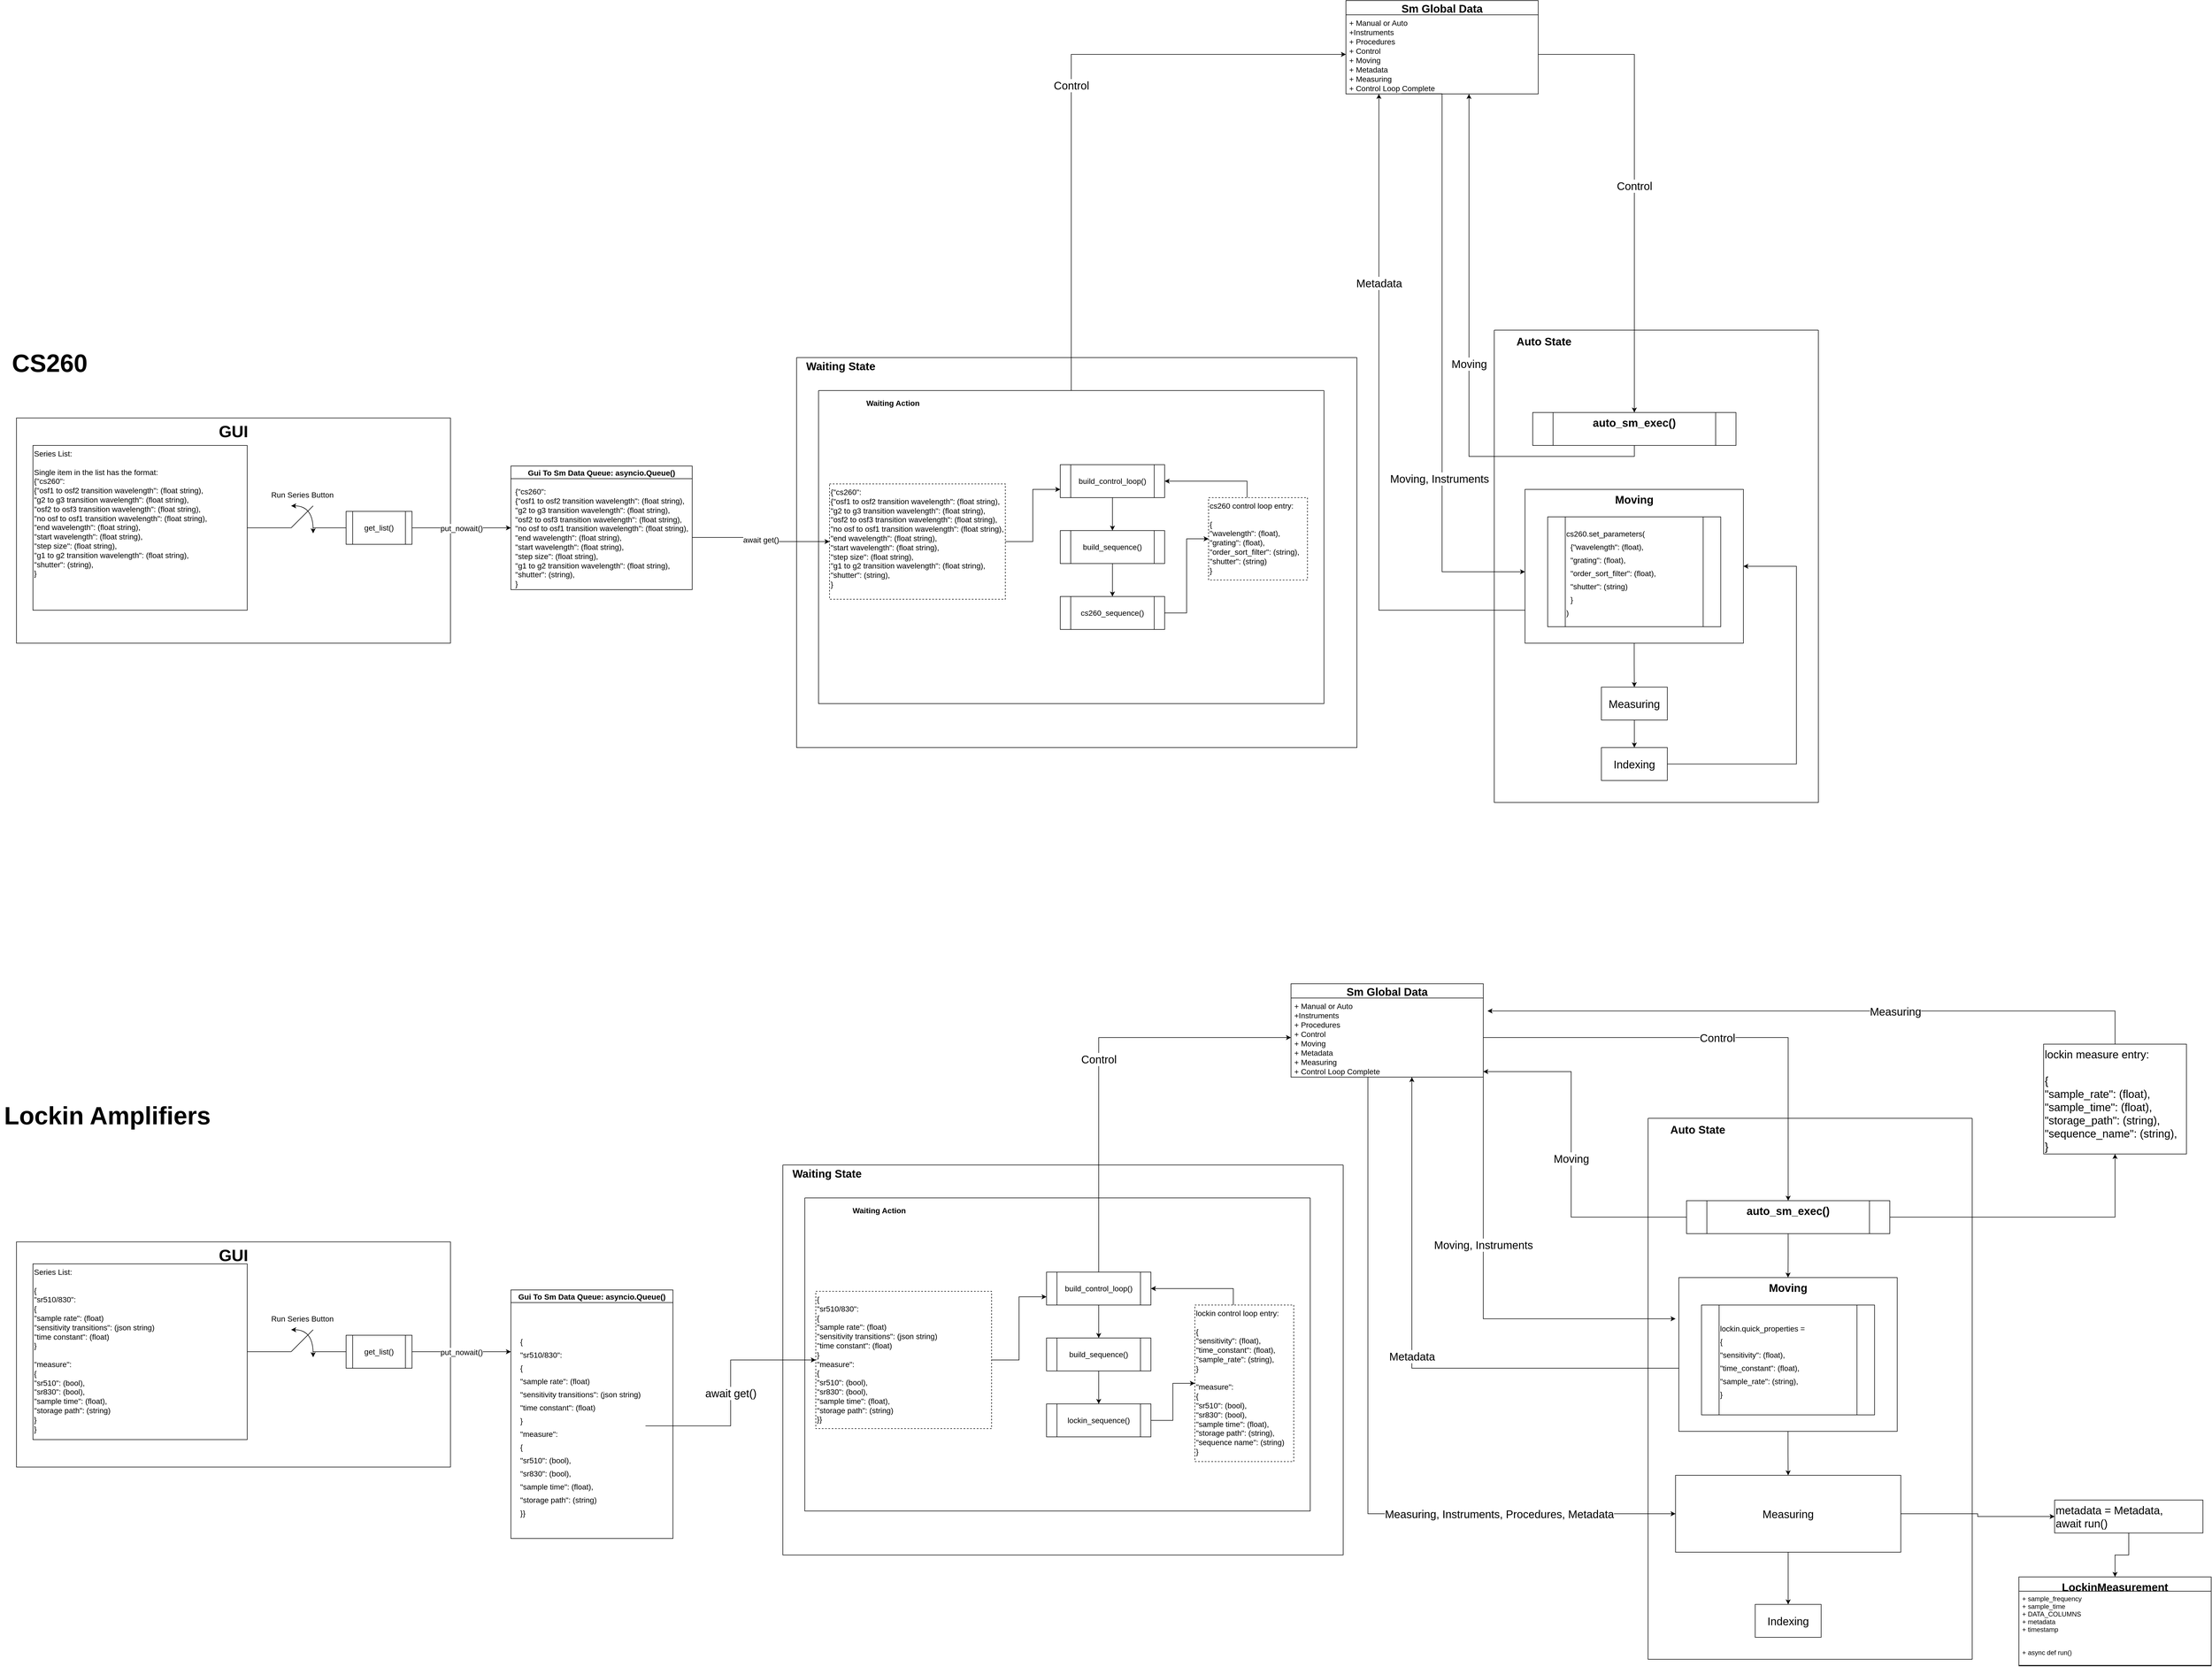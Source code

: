 <mxfile version="14.6.13" type="device"><diagram id="KrCbNFZJTdwjWCy6HlQT" name="Page-1"><mxGraphModel dx="2015" dy="998" grid="1" gridSize="10" guides="1" tooltips="1" connect="1" arrows="1" fold="1" page="1" pageScale="1" pageWidth="850" pageHeight="1100" math="0" shadow="0"><root><mxCell id="0"/><mxCell id="1" parent="0"/><mxCell id="FUARtaxpDGWRijggMJoe-14" value="GUI" style="rounded=0;whiteSpace=wrap;html=1;fontSize=30;align=center;fillColor=none;fontStyle=1;verticalAlign=top;" parent="1" vertex="1"><mxGeometry x="-820" y="1240" width="790" height="410" as="geometry"/></mxCell><mxCell id="FUARtaxpDGWRijggMJoe-2" value="CS260" style="text;html=1;align=center;verticalAlign=middle;resizable=0;points=[];autosize=1;strokeColor=none;fontStyle=1;fontSize=45;" parent="1" vertex="1"><mxGeometry x="-835" y="1110" width="150" height="60" as="geometry"/></mxCell><mxCell id="FUARtaxpDGWRijggMJoe-8" style="edgeStyle=orthogonalEdgeStyle;rounded=0;orthogonalLoop=1;jettySize=auto;html=1;fontSize=14;endArrow=none;endFill=0;" parent="1" source="FUARtaxpDGWRijggMJoe-3" edge="1"><mxGeometry relative="1" as="geometry"><mxPoint x="-320" y="1440" as="targetPoint"/></mxGeometry></mxCell><mxCell id="FUARtaxpDGWRijggMJoe-3" value="Series List:&lt;br&gt;&lt;br&gt;Single item in the list has the format:&lt;br&gt;&lt;div&gt;{&quot;cs260&quot;:&amp;nbsp;&lt;/div&gt;&lt;div&gt;{&quot;osf1 to osf2 transition wavelength&quot;: (float string),&lt;/div&gt;&lt;div&gt;&quot;g2 to g3 transition wavelength&quot;: (float string),&lt;/div&gt;&lt;div&gt;&quot;osf2 to osf3 transition wavelength&quot;: (float string),&lt;/div&gt;&lt;div&gt;&quot;no osf to osf1 transition wavelength&quot;: (float string),&lt;/div&gt;&lt;div&gt;&quot;end wavelength&quot;: (float string),&lt;/div&gt;&lt;div&gt;&quot;start wavelength&quot;: (float string),&lt;/div&gt;&lt;div&gt;&quot;step size&quot;: (float string),&lt;/div&gt;&lt;div&gt;&quot;g1 to g2 transition wavelength&quot;: (float string),&lt;/div&gt;&lt;div&gt;&lt;span&gt;&quot;shutter&quot;: (string),&lt;/span&gt;&lt;br&gt;&lt;/div&gt;&lt;div&gt;}&lt;/div&gt;" style="rounded=0;whiteSpace=wrap;html=1;fontSize=14;align=left;verticalAlign=top;" parent="1" vertex="1"><mxGeometry x="-790" y="1290" width="390" height="300" as="geometry"/></mxCell><mxCell id="FUARtaxpDGWRijggMJoe-9" value="" style="endArrow=none;html=1;fontSize=14;" parent="1" edge="1"><mxGeometry width="50" height="50" relative="1" as="geometry"><mxPoint x="-320" y="1440" as="sourcePoint"/><mxPoint x="-280" y="1400" as="targetPoint"/></mxGeometry></mxCell><mxCell id="FUARtaxpDGWRijggMJoe-10" value="" style="endArrow=none;html=1;fontSize=14;" parent="1" edge="1"><mxGeometry width="50" height="50" relative="1" as="geometry"><mxPoint x="-280" y="1440" as="sourcePoint"/><mxPoint x="-220" y="1440" as="targetPoint"/></mxGeometry></mxCell><mxCell id="FUARtaxpDGWRijggMJoe-11" value="" style="endArrow=classic;startArrow=classic;html=1;fontSize=14;curved=1;" parent="1" edge="1"><mxGeometry width="50" height="50" relative="1" as="geometry"><mxPoint x="-320" y="1400" as="sourcePoint"/><mxPoint x="-280" y="1450" as="targetPoint"/><Array as="points"><mxPoint x="-280" y="1400"/></Array></mxGeometry></mxCell><mxCell id="FUARtaxpDGWRijggMJoe-12" value="Run Series Button" style="text;html=1;align=center;verticalAlign=middle;resizable=0;points=[];autosize=1;strokeColor=none;fontSize=14;" parent="1" vertex="1"><mxGeometry x="-365" y="1370" width="130" height="20" as="geometry"/></mxCell><mxCell id="FUARtaxpDGWRijggMJoe-29" value="put_nowait()" style="edgeStyle=orthogonalEdgeStyle;rounded=0;orthogonalLoop=1;jettySize=auto;html=1;entryX=0;entryY=0.5;entryDx=0;entryDy=0;fontSize=14;endArrow=classic;endFill=1;" parent="1" source="FUARtaxpDGWRijggMJoe-13" edge="1"><mxGeometry relative="1" as="geometry"><mxPoint x="80" y="1440" as="targetPoint"/></mxGeometry></mxCell><mxCell id="FUARtaxpDGWRijggMJoe-13" value="get_list()" style="shape=process;whiteSpace=wrap;html=1;backgroundOutline=1;fontSize=14;align=center;" parent="1" vertex="1"><mxGeometry x="-220" y="1410" width="120" height="60" as="geometry"/></mxCell><mxCell id="FUARtaxpDGWRijggMJoe-35" value="Gui To Sm Data Queue: asyncio.Queue()" style="swimlane;fontSize=14;fillColor=none;align=center;" parent="1" vertex="1"><mxGeometry x="80" y="1327.5" width="330" height="225" as="geometry"/></mxCell><mxCell id="FUARtaxpDGWRijggMJoe-36" value="&lt;div style=&quot;text-align: left&quot;&gt;{&quot;cs260&quot;:&amp;nbsp;&lt;/div&gt;&lt;div style=&quot;text-align: left&quot;&gt;{&quot;osf1 to osf2 transition wavelength&quot;: (float string),&lt;/div&gt;&lt;div style=&quot;text-align: left&quot;&gt;&quot;g2 to g3 transition wavelength&quot;: (float string),&lt;/div&gt;&lt;div style=&quot;text-align: left&quot;&gt;&quot;osf2 to osf3 transition wavelength&quot;: (float string),&lt;/div&gt;&lt;div style=&quot;text-align: left&quot;&gt;&quot;no osf to osf1 transition wavelength&quot;: (float string),&lt;/div&gt;&lt;div style=&quot;text-align: left&quot;&gt;&quot;end wavelength&quot;: (float string),&lt;/div&gt;&lt;div style=&quot;text-align: left&quot;&gt;&quot;start wavelength&quot;: (float string),&lt;/div&gt;&lt;div style=&quot;text-align: left&quot;&gt;&quot;step size&quot;: (float string),&lt;/div&gt;&lt;div style=&quot;text-align: left&quot;&gt;&quot;g1 to g2 transition wavelength&quot;: (float string),&lt;/div&gt;&lt;div style=&quot;text-align: left&quot;&gt;&quot;shutter&quot;: (string),&lt;br&gt;&lt;/div&gt;&lt;div style=&quot;text-align: left&quot;&gt;}&lt;/div&gt;" style="text;html=1;align=center;verticalAlign=middle;resizable=0;points=[];autosize=1;strokeColor=none;fontSize=14;" parent="FUARtaxpDGWRijggMJoe-35" vertex="1"><mxGeometry y="35" width="330" height="190" as="geometry"/></mxCell><mxCell id="FUARtaxpDGWRijggMJoe-39" value="" style="swimlane;startSize=0;fontSize=14;fillColor=none;align=left;fontStyle=1" parent="1" vertex="1"><mxGeometry x="600" y="1130" width="1020" height="710" as="geometry"/></mxCell><mxCell id="FUARtaxpDGWRijggMJoe-49" value="" style="swimlane;startSize=0;fontSize=14;fillColor=none;align=center;" parent="FUARtaxpDGWRijggMJoe-39" vertex="1"><mxGeometry x="40" y="60" width="920" height="570" as="geometry"/></mxCell><mxCell id="FUARtaxpDGWRijggMJoe-50" value="Waiting Action" style="text;html=1;align=center;verticalAlign=middle;resizable=0;points=[];autosize=1;strokeColor=none;fontSize=14;fontStyle=1" parent="FUARtaxpDGWRijggMJoe-49" vertex="1"><mxGeometry x="80" y="12.5" width="110" height="20" as="geometry"/></mxCell><mxCell id="FUARtaxpDGWRijggMJoe-57" style="edgeStyle=orthogonalEdgeStyle;rounded=0;orthogonalLoop=1;jettySize=auto;html=1;fontSize=14;startArrow=none;startFill=0;endArrow=classic;endFill=1;" parent="FUARtaxpDGWRijggMJoe-49" source="FUARtaxpDGWRijggMJoe-51" target="FUARtaxpDGWRijggMJoe-56" edge="1"><mxGeometry relative="1" as="geometry"/></mxCell><mxCell id="FUARtaxpDGWRijggMJoe-51" value="build_control_loop()" style="shape=process;whiteSpace=wrap;html=1;backgroundOutline=1;fontSize=14;fillColor=none;align=center;" parent="FUARtaxpDGWRijggMJoe-49" vertex="1"><mxGeometry x="440" y="135" width="190" height="60" as="geometry"/></mxCell><mxCell id="FUARtaxpDGWRijggMJoe-61" style="edgeStyle=orthogonalEdgeStyle;rounded=0;orthogonalLoop=1;jettySize=auto;html=1;entryX=0;entryY=0.5;entryDx=0;entryDy=0;fontSize=14;startArrow=none;startFill=0;endArrow=classic;endFill=1;" parent="FUARtaxpDGWRijggMJoe-49" source="FUARtaxpDGWRijggMJoe-54" target="FUARtaxpDGWRijggMJoe-60" edge="1"><mxGeometry relative="1" as="geometry"/></mxCell><mxCell id="FUARtaxpDGWRijggMJoe-54" value="cs260_sequence()" style="shape=process;whiteSpace=wrap;html=1;backgroundOutline=1;fontSize=14;fillColor=none;align=center;" parent="FUARtaxpDGWRijggMJoe-49" vertex="1"><mxGeometry x="440" y="375" width="190" height="60" as="geometry"/></mxCell><mxCell id="FUARtaxpDGWRijggMJoe-58" style="edgeStyle=orthogonalEdgeStyle;rounded=0;orthogonalLoop=1;jettySize=auto;html=1;entryX=0.5;entryY=0;entryDx=0;entryDy=0;fontSize=14;startArrow=none;startFill=0;endArrow=classic;endFill=1;" parent="FUARtaxpDGWRijggMJoe-49" source="FUARtaxpDGWRijggMJoe-56" target="FUARtaxpDGWRijggMJoe-54" edge="1"><mxGeometry relative="1" as="geometry"/></mxCell><mxCell id="FUARtaxpDGWRijggMJoe-56" value="build_sequence()" style="shape=process;whiteSpace=wrap;html=1;backgroundOutline=1;fontSize=14;fillColor=none;align=center;" parent="FUARtaxpDGWRijggMJoe-49" vertex="1"><mxGeometry x="440" y="255" width="190" height="60" as="geometry"/></mxCell><mxCell id="FUARtaxpDGWRijggMJoe-59" style="edgeStyle=orthogonalEdgeStyle;rounded=0;orthogonalLoop=1;jettySize=auto;html=1;entryX=0;entryY=0.75;entryDx=0;entryDy=0;fontSize=14;startArrow=none;startFill=0;endArrow=classic;endFill=1;" parent="FUARtaxpDGWRijggMJoe-49" source="FUARtaxpDGWRijggMJoe-45" target="FUARtaxpDGWRijggMJoe-51" edge="1"><mxGeometry relative="1" as="geometry"/></mxCell><mxCell id="FUARtaxpDGWRijggMJoe-45" value="&lt;span&gt;{&quot;cs260&quot;:&amp;nbsp;&lt;/span&gt;&lt;br&gt;&lt;div&gt;{&quot;osf1 to osf2 transition wavelength&quot;: (float string),&lt;/div&gt;&lt;div&gt;&quot;g2 to g3 transition wavelength&quot;: (float string),&lt;/div&gt;&lt;div&gt;&quot;osf2 to osf3 transition wavelength&quot;: (float string),&lt;/div&gt;&lt;div&gt;&quot;no osf to osf1 transition wavelength&quot;: (float string),&lt;/div&gt;&lt;div&gt;&quot;end wavelength&quot;: (float string),&lt;/div&gt;&lt;div&gt;&quot;start wavelength&quot;: (float string),&lt;/div&gt;&lt;div&gt;&quot;step size&quot;: (float string),&lt;/div&gt;&lt;div&gt;&quot;g1 to g2 transition wavelength&quot;: (float string),&lt;/div&gt;&lt;div&gt;&lt;span&gt;&quot;shutter&quot;: (string),&lt;/span&gt;&lt;br&gt;&lt;/div&gt;&lt;div&gt;}&lt;/div&gt;" style="rounded=0;whiteSpace=wrap;html=1;fontSize=14;align=left;verticalAlign=top;dashed=1;" parent="FUARtaxpDGWRijggMJoe-49" vertex="1"><mxGeometry x="20" y="170" width="320" height="210" as="geometry"/></mxCell><mxCell id="mYA0vQKyzDxZT63rGTCC-14" style="edgeStyle=orthogonalEdgeStyle;rounded=0;orthogonalLoop=1;jettySize=auto;html=1;entryX=1;entryY=0.5;entryDx=0;entryDy=0;fontSize=20;startArrow=none;startFill=0;endArrow=classic;endFill=1;" edge="1" parent="FUARtaxpDGWRijggMJoe-49" source="FUARtaxpDGWRijggMJoe-60" target="FUARtaxpDGWRijggMJoe-51"><mxGeometry relative="1" as="geometry"><Array as="points"><mxPoint x="780" y="165"/></Array></mxGeometry></mxCell><mxCell id="FUARtaxpDGWRijggMJoe-60" value="cs260 control loop entry:&lt;br&gt;&lt;br&gt;{&lt;br&gt;&quot;wavelength&quot;: (float),&lt;br&gt;&quot;grating&quot;: (float),&lt;br&gt;&quot;order_sort_filter&quot;: (string),&lt;br&gt;&quot;shutter&quot;: (string)&lt;br&gt;}" style="rounded=0;whiteSpace=wrap;html=1;fontSize=14;align=left;verticalAlign=top;dashed=1;" parent="FUARtaxpDGWRijggMJoe-49" vertex="1"><mxGeometry x="710" y="195" width="180" height="150" as="geometry"/></mxCell><mxCell id="FUARtaxpDGWRijggMJoe-40" value="&lt;b style=&quot;font-size: 20px;&quot;&gt;Waiting State&lt;br style=&quot;font-size: 20px;&quot;&gt;&lt;/b&gt;" style="text;html=1;align=center;verticalAlign=middle;resizable=0;points=[];autosize=1;strokeColor=none;fontSize=20;" parent="FUARtaxpDGWRijggMJoe-39" vertex="1"><mxGeometry x="10" width="140" height="30" as="geometry"/></mxCell><mxCell id="FUARtaxpDGWRijggMJoe-42" value="await get()" style="edgeStyle=orthogonalEdgeStyle;rounded=0;orthogonalLoop=1;jettySize=auto;html=1;entryX=0;entryY=0.5;entryDx=0;entryDy=0;fontSize=14;endArrow=classic;endFill=1;" parent="1" source="FUARtaxpDGWRijggMJoe-36" target="FUARtaxpDGWRijggMJoe-45" edge="1"><mxGeometry relative="1" as="geometry"><mxPoint x="590" y="1457.5" as="targetPoint"/></mxGeometry></mxCell><mxCell id="FUARtaxpDGWRijggMJoe-71" value="" style="swimlane;startSize=0;fontSize=20;fillColor=none;align=left;" parent="1" vertex="1"><mxGeometry x="1870" y="1080" width="590" height="860" as="geometry"/></mxCell><mxCell id="FUARtaxpDGWRijggMJoe-72" value="Auto State" style="text;html=1;align=center;verticalAlign=middle;resizable=0;points=[];autosize=1;strokeColor=none;fontSize=20;fontStyle=1" parent="FUARtaxpDGWRijggMJoe-71" vertex="1"><mxGeometry x="30" y="5" width="120" height="30" as="geometry"/></mxCell><mxCell id="FUARtaxpDGWRijggMJoe-75" value="auto_sm_exec()" style="shape=process;whiteSpace=wrap;html=1;backgroundOutline=1;fontSize=20;fillColor=none;align=center;verticalAlign=top;fontStyle=1" parent="FUARtaxpDGWRijggMJoe-71" vertex="1"><mxGeometry x="70" y="150" width="370" height="60" as="geometry"/></mxCell><mxCell id="mYA0vQKyzDxZT63rGTCC-9" style="edgeStyle=orthogonalEdgeStyle;rounded=0;orthogonalLoop=1;jettySize=auto;html=1;entryX=0.5;entryY=0;entryDx=0;entryDy=0;fontSize=20;startArrow=none;startFill=0;endArrow=classic;endFill=1;" edge="1" parent="FUARtaxpDGWRijggMJoe-71" source="FUARtaxpDGWRijggMJoe-91" target="FUARtaxpDGWRijggMJoe-92"><mxGeometry relative="1" as="geometry"/></mxCell><mxCell id="FUARtaxpDGWRijggMJoe-91" value="Moving" style="rounded=0;whiteSpace=wrap;html=1;fontSize=20;fillColor=none;align=center;verticalAlign=top;fontStyle=1" parent="FUARtaxpDGWRijggMJoe-71" vertex="1"><mxGeometry x="56" y="290" width="397.5" height="280" as="geometry"/></mxCell><mxCell id="mYA0vQKyzDxZT63rGTCC-8" value="&lt;span style=&quot;font-size: 14px&quot;&gt;cs260.set_parameters(&lt;/span&gt;&lt;br style=&quot;font-size: 14px&quot;&gt;&lt;span style=&quot;font-size: 14px&quot;&gt;&amp;nbsp; {&quot;wavelength&quot;: (float),&lt;/span&gt;&lt;br style=&quot;font-size: 14px&quot;&gt;&lt;span style=&quot;font-size: 14px&quot;&gt;&amp;nbsp; &quot;grating&quot;: (float),&lt;/span&gt;&lt;br style=&quot;font-size: 14px&quot;&gt;&lt;span style=&quot;font-size: 14px&quot;&gt;&amp;nbsp; &quot;order_sort_filter&quot;: (float),&lt;/span&gt;&lt;br style=&quot;font-size: 14px&quot;&gt;&lt;span style=&quot;font-size: 14px&quot;&gt;&amp;nbsp; &quot;shutter&quot;: (string)&lt;/span&gt;&lt;br style=&quot;font-size: 14px&quot;&gt;&lt;span style=&quot;font-size: 14px&quot;&gt;&amp;nbsp; }&lt;/span&gt;&lt;br style=&quot;font-size: 14px&quot;&gt;&lt;span style=&quot;font-size: 14px&quot;&gt;)&lt;/span&gt;" style="shape=process;whiteSpace=wrap;html=1;backgroundOutline=1;fontSize=20;align=left;" vertex="1" parent="FUARtaxpDGWRijggMJoe-71"><mxGeometry x="97.25" y="340" width="315" height="200" as="geometry"/></mxCell><mxCell id="mYA0vQKyzDxZT63rGTCC-12" style="edgeStyle=orthogonalEdgeStyle;rounded=0;orthogonalLoop=1;jettySize=auto;html=1;entryX=1;entryY=0.5;entryDx=0;entryDy=0;fontSize=20;startArrow=none;startFill=0;endArrow=classic;endFill=1;" edge="1" parent="FUARtaxpDGWRijggMJoe-71" source="FUARtaxpDGWRijggMJoe-93" target="FUARtaxpDGWRijggMJoe-91"><mxGeometry relative="1" as="geometry"><Array as="points"><mxPoint x="550" y="790"/><mxPoint x="550" y="430"/></Array></mxGeometry></mxCell><mxCell id="FUARtaxpDGWRijggMJoe-93" value="Indexing" style="rounded=0;whiteSpace=wrap;html=1;fontSize=20;fillColor=none;align=center;" parent="FUARtaxpDGWRijggMJoe-71" vertex="1"><mxGeometry x="195" y="760" width="120" height="60" as="geometry"/></mxCell><mxCell id="mYA0vQKyzDxZT63rGTCC-11" style="edgeStyle=orthogonalEdgeStyle;rounded=0;orthogonalLoop=1;jettySize=auto;html=1;entryX=0.5;entryY=0;entryDx=0;entryDy=0;fontSize=20;startArrow=none;startFill=0;endArrow=classic;endFill=1;" edge="1" parent="FUARtaxpDGWRijggMJoe-71" source="FUARtaxpDGWRijggMJoe-92" target="FUARtaxpDGWRijggMJoe-93"><mxGeometry relative="1" as="geometry"/></mxCell><mxCell id="FUARtaxpDGWRijggMJoe-92" value="Measuring" style="rounded=0;whiteSpace=wrap;html=1;fontSize=20;fillColor=none;align=center;" parent="FUARtaxpDGWRijggMJoe-71" vertex="1"><mxGeometry x="195" y="650" width="120" height="60" as="geometry"/></mxCell><mxCell id="FUARtaxpDGWRijggMJoe-85" value="Control" style="edgeStyle=orthogonalEdgeStyle;rounded=0;orthogonalLoop=1;jettySize=auto;html=1;entryX=0;entryY=0.5;entryDx=0;entryDy=0;fontSize=20;startArrow=none;startFill=0;endArrow=classic;endFill=1;" parent="1" source="FUARtaxpDGWRijggMJoe-49" target="FUARtaxpDGWRijggMJoe-87" edge="1"><mxGeometry relative="1" as="geometry"><mxPoint x="1480" y="926" as="targetPoint"/></mxGeometry></mxCell><mxCell id="FUARtaxpDGWRijggMJoe-86" value="Sm Global Data" style="swimlane;fontStyle=1;childLayout=stackLayout;horizontal=1;startSize=26;fillColor=none;horizontalStack=0;resizeParent=1;resizeParentMax=0;resizeLast=0;collapsible=1;marginBottom=0;fontSize=20;align=center;" parent="1" vertex="1"><mxGeometry x="1600" y="480" width="350" height="170" as="geometry"/></mxCell><mxCell id="FUARtaxpDGWRijggMJoe-87" value="+ Manual or Auto&#10;+Instruments&#10;+ Procedures&#10;+ Control&#10;+ Moving&#10;+ Metadata&#10;+ Measuring&#10;+ Control Loop Complete&#10;" style="text;strokeColor=none;fillColor=none;align=left;verticalAlign=top;spacingLeft=4;spacingRight=4;overflow=hidden;rotatable=0;points=[[0,0.5],[1,0.5]];portConstraint=eastwest;fontSize=14;" parent="FUARtaxpDGWRijggMJoe-86" vertex="1"><mxGeometry y="26" width="350" height="144" as="geometry"/></mxCell><mxCell id="mYA0vQKyzDxZT63rGTCC-1" value="Control" style="edgeStyle=orthogonalEdgeStyle;rounded=0;orthogonalLoop=1;jettySize=auto;html=1;entryX=0.5;entryY=0;entryDx=0;entryDy=0;fontSize=20;" edge="1" parent="1" source="FUARtaxpDGWRijggMJoe-87" target="FUARtaxpDGWRijggMJoe-75"><mxGeometry relative="1" as="geometry"/></mxCell><mxCell id="mYA0vQKyzDxZT63rGTCC-2" value="Moving" style="edgeStyle=orthogonalEdgeStyle;rounded=0;orthogonalLoop=1;jettySize=auto;html=1;entryX=0.64;entryY=1.001;entryDx=0;entryDy=0;entryPerimeter=0;fontSize=20;" edge="1" parent="1" source="FUARtaxpDGWRijggMJoe-75" target="FUARtaxpDGWRijggMJoe-87"><mxGeometry relative="1" as="geometry"><Array as="points"><mxPoint x="1824" y="1310"/></Array></mxGeometry></mxCell><mxCell id="mYA0vQKyzDxZT63rGTCC-4" value="Moving, Instruments" style="edgeStyle=orthogonalEdgeStyle;rounded=0;orthogonalLoop=1;jettySize=auto;html=1;entryX=0.288;entryY=0.998;entryDx=0;entryDy=0;entryPerimeter=0;fontSize=20;endArrow=none;endFill=0;startArrow=classic;startFill=1;" edge="1" parent="1" source="FUARtaxpDGWRijggMJoe-91" target="FUARtaxpDGWRijggMJoe-87"><mxGeometry x="-0.414" y="5" relative="1" as="geometry"><Array as="points"><mxPoint x="1775" y="1520"/><mxPoint x="1775" y="650"/></Array><mxPoint as="offset"/></mxGeometry></mxCell><mxCell id="mYA0vQKyzDxZT63rGTCC-6" value="Lockin Amplifiers" style="text;html=1;align=center;verticalAlign=middle;resizable=0;points=[];autosize=1;strokeColor=none;fontStyle=1;fontSize=45;" vertex="1" parent="1"><mxGeometry x="-850" y="2480" width="390" height="60" as="geometry"/></mxCell><mxCell id="mYA0vQKyzDxZT63rGTCC-15" value="GUI" style="rounded=0;whiteSpace=wrap;html=1;fontSize=30;align=center;fillColor=none;fontStyle=1;verticalAlign=top;" vertex="1" parent="1"><mxGeometry x="-820" y="2740" width="790" height="410" as="geometry"/></mxCell><mxCell id="mYA0vQKyzDxZT63rGTCC-16" style="edgeStyle=orthogonalEdgeStyle;rounded=0;orthogonalLoop=1;jettySize=auto;html=1;fontSize=14;endArrow=none;endFill=0;" edge="1" parent="1" source="mYA0vQKyzDxZT63rGTCC-17"><mxGeometry relative="1" as="geometry"><mxPoint x="-320.0" y="2940" as="targetPoint"/></mxGeometry></mxCell><mxCell id="mYA0vQKyzDxZT63rGTCC-17" value="Series List:&lt;br&gt;&lt;br&gt;{&lt;br&gt;&quot;sr510/830&quot;:&lt;br&gt;{&lt;br&gt;&quot;sample rate&quot;: (float)&lt;br&gt;&quot;sensitivity transitions&quot;: (json string)&lt;br&gt;&quot;time constant&quot;: (float)&lt;br&gt;}&lt;br&gt;&lt;br&gt;&quot;measure&quot;:&lt;br&gt;{&lt;br&gt;&quot;sr510&quot;: (bool),&lt;br&gt;&quot;sr830&quot;: (bool),&lt;br&gt;&quot;sample time&quot;: (float),&lt;br&gt;&quot;storage path&quot;: (string)&lt;br&gt;}&lt;br&gt;}" style="rounded=0;whiteSpace=wrap;html=1;fontSize=14;align=left;verticalAlign=top;" vertex="1" parent="1"><mxGeometry x="-790" y="2780" width="390" height="320" as="geometry"/></mxCell><mxCell id="mYA0vQKyzDxZT63rGTCC-18" value="" style="endArrow=none;html=1;fontSize=14;" edge="1" parent="1"><mxGeometry width="50" height="50" relative="1" as="geometry"><mxPoint x="-320.0" y="2940" as="sourcePoint"/><mxPoint x="-280.0" y="2900" as="targetPoint"/></mxGeometry></mxCell><mxCell id="mYA0vQKyzDxZT63rGTCC-19" value="" style="endArrow=none;html=1;fontSize=14;" edge="1" parent="1"><mxGeometry width="50" height="50" relative="1" as="geometry"><mxPoint x="-280.0" y="2940" as="sourcePoint"/><mxPoint x="-220.0" y="2940" as="targetPoint"/></mxGeometry></mxCell><mxCell id="mYA0vQKyzDxZT63rGTCC-20" value="" style="endArrow=classic;startArrow=classic;html=1;fontSize=14;curved=1;" edge="1" parent="1"><mxGeometry width="50" height="50" relative="1" as="geometry"><mxPoint x="-320.0" y="2900" as="sourcePoint"/><mxPoint x="-280.0" y="2950.0" as="targetPoint"/><Array as="points"><mxPoint x="-280" y="2900"/></Array></mxGeometry></mxCell><mxCell id="mYA0vQKyzDxZT63rGTCC-21" value="Run Series Button" style="text;html=1;align=center;verticalAlign=middle;resizable=0;points=[];autosize=1;strokeColor=none;fontSize=14;" vertex="1" parent="1"><mxGeometry x="-365" y="2870" width="130" height="20" as="geometry"/></mxCell><mxCell id="mYA0vQKyzDxZT63rGTCC-22" value="put_nowait()" style="edgeStyle=orthogonalEdgeStyle;rounded=0;orthogonalLoop=1;jettySize=auto;html=1;entryX=0;entryY=0.5;entryDx=0;entryDy=0;fontSize=14;endArrow=classic;endFill=1;" edge="1" parent="1" source="mYA0vQKyzDxZT63rGTCC-23"><mxGeometry relative="1" as="geometry"><mxPoint x="80" y="2940" as="targetPoint"/></mxGeometry></mxCell><mxCell id="mYA0vQKyzDxZT63rGTCC-23" value="get_list()" style="shape=process;whiteSpace=wrap;html=1;backgroundOutline=1;fontSize=14;align=center;" vertex="1" parent="1"><mxGeometry x="-220" y="2910" width="120" height="60" as="geometry"/></mxCell><mxCell id="mYA0vQKyzDxZT63rGTCC-24" value="Gui To Sm Data Queue: asyncio.Queue()" style="swimlane;fontSize=14;fillColor=none;align=center;" vertex="1" parent="1"><mxGeometry x="80" y="2827.5" width="295" height="452.5" as="geometry"/></mxCell><mxCell id="mYA0vQKyzDxZT63rGTCC-25" value="&lt;div style=&quot;text-align: left&quot;&gt;&lt;br&gt;&lt;/div&gt;" style="text;html=1;align=center;verticalAlign=middle;resizable=0;points=[];autosize=1;strokeColor=none;fontSize=14;" vertex="1" parent="mYA0vQKyzDxZT63rGTCC-24"><mxGeometry x="155" y="120" width="20" height="20" as="geometry"/></mxCell><mxCell id="mYA0vQKyzDxZT63rGTCC-26" value="&lt;span style=&quot;font-size: 14px&quot;&gt;{&lt;/span&gt;&lt;br style=&quot;font-size: 14px&quot;&gt;&lt;span style=&quot;font-size: 14px&quot;&gt;&quot;sr510/830&quot;:&lt;/span&gt;&lt;br style=&quot;font-size: 14px&quot;&gt;&lt;span style=&quot;font-size: 14px&quot;&gt;{&lt;/span&gt;&lt;br style=&quot;font-size: 14px&quot;&gt;&lt;span style=&quot;font-size: 14px&quot;&gt;&quot;sample rate&quot;: (float)&lt;/span&gt;&lt;br style=&quot;font-size: 14px&quot;&gt;&lt;span style=&quot;font-size: 14px&quot;&gt;&quot;sensitivity transitions&quot;: (json string)&lt;/span&gt;&lt;br style=&quot;font-size: 14px&quot;&gt;&lt;span style=&quot;font-size: 14px&quot;&gt;&quot;time constant&quot;: (float)&lt;/span&gt;&lt;br style=&quot;font-size: 14px&quot;&gt;&lt;span style=&quot;font-size: 14px&quot;&gt;}&lt;/span&gt;&lt;br style=&quot;font-size: 14px&quot;&gt;&lt;span style=&quot;font-size: 14px&quot;&gt;&quot;measure&quot;:&lt;/span&gt;&lt;br style=&quot;font-size: 14px&quot;&gt;&lt;span style=&quot;font-size: 14px&quot;&gt;{&lt;/span&gt;&lt;br style=&quot;font-size: 14px&quot;&gt;&lt;span style=&quot;font-size: 14px&quot;&gt;&quot;sr510&quot;: (bool),&lt;/span&gt;&lt;br style=&quot;font-size: 14px&quot;&gt;&lt;span style=&quot;font-size: 14px&quot;&gt;&quot;sr830&quot;: (bool),&lt;/span&gt;&lt;br style=&quot;font-size: 14px&quot;&gt;&lt;span style=&quot;font-size: 14px&quot;&gt;&quot;sample time&quot;: (float),&lt;/span&gt;&lt;br style=&quot;font-size: 14px&quot;&gt;&lt;span style=&quot;font-size: 14px&quot;&gt;&quot;storage path&quot;: (string)&lt;/span&gt;&lt;br style=&quot;font-size: 14px&quot;&gt;&lt;span style=&quot;font-size: 14px&quot;&gt;}&lt;/span&gt;&lt;span style=&quot;font-size: 14px&quot;&gt;}&lt;/span&gt;" style="text;html=1;align=left;verticalAlign=middle;resizable=0;points=[];autosize=1;strokeColor=none;fontSize=20;" vertex="1" parent="mYA0vQKyzDxZT63rGTCC-24"><mxGeometry x="15" y="57.5" width="230" height="380" as="geometry"/></mxCell><mxCell id="mYA0vQKyzDxZT63rGTCC-27" value="" style="swimlane;startSize=0;fontSize=14;fillColor=none;align=left;fontStyle=1" vertex="1" parent="1"><mxGeometry x="575" y="2600" width="1020" height="710" as="geometry"/></mxCell><mxCell id="mYA0vQKyzDxZT63rGTCC-28" value="" style="swimlane;startSize=0;fontSize=14;fillColor=none;align=center;" vertex="1" parent="mYA0vQKyzDxZT63rGTCC-27"><mxGeometry x="40" y="60" width="920" height="570" as="geometry"/></mxCell><mxCell id="mYA0vQKyzDxZT63rGTCC-29" value="Waiting Action" style="text;html=1;align=center;verticalAlign=middle;resizable=0;points=[];autosize=1;strokeColor=none;fontSize=14;fontStyle=1" vertex="1" parent="mYA0vQKyzDxZT63rGTCC-28"><mxGeometry x="80" y="12.5" width="110" height="20" as="geometry"/></mxCell><mxCell id="mYA0vQKyzDxZT63rGTCC-30" style="edgeStyle=orthogonalEdgeStyle;rounded=0;orthogonalLoop=1;jettySize=auto;html=1;fontSize=14;startArrow=none;startFill=0;endArrow=classic;endFill=1;" edge="1" parent="mYA0vQKyzDxZT63rGTCC-28" source="mYA0vQKyzDxZT63rGTCC-31" target="mYA0vQKyzDxZT63rGTCC-35"><mxGeometry relative="1" as="geometry"/></mxCell><mxCell id="mYA0vQKyzDxZT63rGTCC-31" value="build_control_loop()" style="shape=process;whiteSpace=wrap;html=1;backgroundOutline=1;fontSize=14;fillColor=none;align=center;" vertex="1" parent="mYA0vQKyzDxZT63rGTCC-28"><mxGeometry x="440" y="135" width="190" height="60" as="geometry"/></mxCell><mxCell id="mYA0vQKyzDxZT63rGTCC-32" style="edgeStyle=orthogonalEdgeStyle;rounded=0;orthogonalLoop=1;jettySize=auto;html=1;entryX=0;entryY=0.5;entryDx=0;entryDy=0;fontSize=14;startArrow=none;startFill=0;endArrow=classic;endFill=1;" edge="1" parent="mYA0vQKyzDxZT63rGTCC-28" source="mYA0vQKyzDxZT63rGTCC-33" target="mYA0vQKyzDxZT63rGTCC-39"><mxGeometry relative="1" as="geometry"/></mxCell><mxCell id="mYA0vQKyzDxZT63rGTCC-33" value="lockin_sequence()" style="shape=process;whiteSpace=wrap;html=1;backgroundOutline=1;fontSize=14;fillColor=none;align=center;" vertex="1" parent="mYA0vQKyzDxZT63rGTCC-28"><mxGeometry x="440" y="375" width="190" height="60" as="geometry"/></mxCell><mxCell id="mYA0vQKyzDxZT63rGTCC-34" style="edgeStyle=orthogonalEdgeStyle;rounded=0;orthogonalLoop=1;jettySize=auto;html=1;entryX=0.5;entryY=0;entryDx=0;entryDy=0;fontSize=14;startArrow=none;startFill=0;endArrow=classic;endFill=1;" edge="1" parent="mYA0vQKyzDxZT63rGTCC-28" source="mYA0vQKyzDxZT63rGTCC-35" target="mYA0vQKyzDxZT63rGTCC-33"><mxGeometry relative="1" as="geometry"/></mxCell><mxCell id="mYA0vQKyzDxZT63rGTCC-35" value="build_sequence()" style="shape=process;whiteSpace=wrap;html=1;backgroundOutline=1;fontSize=14;fillColor=none;align=center;" vertex="1" parent="mYA0vQKyzDxZT63rGTCC-28"><mxGeometry x="440" y="255" width="190" height="60" as="geometry"/></mxCell><mxCell id="mYA0vQKyzDxZT63rGTCC-36" style="edgeStyle=orthogonalEdgeStyle;rounded=0;orthogonalLoop=1;jettySize=auto;html=1;entryX=0;entryY=0.75;entryDx=0;entryDy=0;fontSize=14;startArrow=none;startFill=0;endArrow=classic;endFill=1;" edge="1" parent="mYA0vQKyzDxZT63rGTCC-28" source="mYA0vQKyzDxZT63rGTCC-37" target="mYA0vQKyzDxZT63rGTCC-31"><mxGeometry relative="1" as="geometry"/></mxCell><mxCell id="mYA0vQKyzDxZT63rGTCC-37" value="&lt;span&gt;{&lt;/span&gt;&lt;br&gt;&lt;span&gt;&quot;sr510/830&quot;:&lt;/span&gt;&lt;br&gt;&lt;span&gt;{&lt;/span&gt;&lt;br&gt;&lt;span&gt;&quot;sample rate&quot;: (float)&lt;/span&gt;&lt;br&gt;&lt;span&gt;&quot;sensitivity transitions&quot;: (json string)&lt;/span&gt;&lt;br&gt;&lt;span&gt;&quot;time constant&quot;: (float)&lt;/span&gt;&lt;br&gt;&lt;span&gt;}&lt;/span&gt;&lt;br&gt;&lt;span&gt;&quot;measure&quot;:&lt;/span&gt;&lt;br&gt;&lt;span&gt;{&lt;/span&gt;&lt;br&gt;&lt;span&gt;&quot;sr510&quot;: (bool),&lt;/span&gt;&lt;br&gt;&lt;span&gt;&quot;sr830&quot;: (bool),&lt;/span&gt;&lt;br&gt;&lt;span&gt;&quot;sample time&quot;: (float),&lt;/span&gt;&lt;br&gt;&lt;span&gt;&quot;storage path&quot;: (string)&lt;/span&gt;&lt;br&gt;&lt;span&gt;}&lt;/span&gt;&lt;span&gt;}&lt;/span&gt;" style="rounded=0;whiteSpace=wrap;html=1;fontSize=14;align=left;verticalAlign=top;dashed=1;" vertex="1" parent="mYA0vQKyzDxZT63rGTCC-28"><mxGeometry x="20" y="170" width="320" height="250" as="geometry"/></mxCell><mxCell id="mYA0vQKyzDxZT63rGTCC-38" style="edgeStyle=orthogonalEdgeStyle;rounded=0;orthogonalLoop=1;jettySize=auto;html=1;entryX=1;entryY=0.5;entryDx=0;entryDy=0;fontSize=20;startArrow=none;startFill=0;endArrow=classic;endFill=1;" edge="1" parent="mYA0vQKyzDxZT63rGTCC-28" source="mYA0vQKyzDxZT63rGTCC-39" target="mYA0vQKyzDxZT63rGTCC-31"><mxGeometry relative="1" as="geometry"><Array as="points"><mxPoint x="780" y="165"/></Array></mxGeometry></mxCell><mxCell id="mYA0vQKyzDxZT63rGTCC-39" value="lockin control loop entry:&lt;br&gt;&lt;br&gt;{&lt;br&gt;&quot;sensitivity&quot;: (float),&lt;br&gt;&quot;time_constant&quot;: (float),&lt;br&gt;&quot;sample_rate&quot;: (string),&lt;br&gt;}&lt;br&gt;&lt;br&gt;&quot;measure&quot;:&lt;br&gt;{&lt;br&gt;&quot;sr510&quot;: (bool),&lt;br&gt;&quot;sr830&quot;: (bool),&lt;br&gt;&quot;sample time&quot;: (float),&lt;br&gt;&quot;storage path&quot;: (string),&lt;br&gt;&quot;sequence name&quot;: (string)&lt;br&gt;}" style="rounded=0;whiteSpace=wrap;html=1;fontSize=14;align=left;verticalAlign=top;dashed=1;" vertex="1" parent="mYA0vQKyzDxZT63rGTCC-28"><mxGeometry x="710" y="195" width="180" height="285" as="geometry"/></mxCell><mxCell id="mYA0vQKyzDxZT63rGTCC-40" value="&lt;b style=&quot;font-size: 20px;&quot;&gt;Waiting State&lt;br style=&quot;font-size: 20px;&quot;&gt;&lt;/b&gt;" style="text;html=1;align=center;verticalAlign=middle;resizable=0;points=[];autosize=1;strokeColor=none;fontSize=20;" vertex="1" parent="mYA0vQKyzDxZT63rGTCC-27"><mxGeometry x="10" width="140" height="30" as="geometry"/></mxCell><mxCell id="mYA0vQKyzDxZT63rGTCC-98" value="Measuring, Instruments, Procedures, Metadata" style="edgeStyle=orthogonalEdgeStyle;rounded=0;orthogonalLoop=1;jettySize=auto;html=1;entryX=0;entryY=0.5;entryDx=0;entryDy=0;fontSize=20;startArrow=none;startFill=0;endArrow=classic;endFill=1;" edge="1" parent="1" source="mYA0vQKyzDxZT63rGTCC-41" target="mYA0vQKyzDxZT63rGTCC-73"><mxGeometry x="0.528" relative="1" as="geometry"><Array as="points"><mxPoint x="1640" y="3235"/></Array><mxPoint x="-1" as="offset"/></mxGeometry></mxCell><mxCell id="mYA0vQKyzDxZT63rGTCC-41" value="Sm Global Data" style="swimlane;fontStyle=1;childLayout=stackLayout;horizontal=1;startSize=26;fillColor=none;horizontalStack=0;resizeParent=1;resizeParentMax=0;resizeLast=0;collapsible=1;marginBottom=0;fontSize=20;align=center;" vertex="1" parent="1"><mxGeometry x="1500" y="2270" width="350" height="170" as="geometry"/></mxCell><mxCell id="mYA0vQKyzDxZT63rGTCC-42" value="+ Manual or Auto&#10;+Instruments&#10;+ Procedures&#10;+ Control&#10;+ Moving&#10;+ Metadata&#10;+ Measuring&#10;+ Control Loop Complete&#10;" style="text;strokeColor=none;fillColor=none;align=left;verticalAlign=top;spacingLeft=4;spacingRight=4;overflow=hidden;rotatable=0;points=[[0,0.5],[1,0.5]];portConstraint=eastwest;fontSize=14;" vertex="1" parent="mYA0vQKyzDxZT63rGTCC-41"><mxGeometry y="26" width="350" height="144" as="geometry"/></mxCell><mxCell id="mYA0vQKyzDxZT63rGTCC-43" value="Control" style="edgeStyle=orthogonalEdgeStyle;rounded=0;orthogonalLoop=1;jettySize=auto;html=1;fontSize=20;startArrow=none;startFill=0;endArrow=classic;endFill=1;" edge="1" parent="1" source="mYA0vQKyzDxZT63rGTCC-31" target="mYA0vQKyzDxZT63rGTCC-42"><mxGeometry relative="1" as="geometry"/></mxCell><mxCell id="mYA0vQKyzDxZT63rGTCC-64" value="" style="swimlane;startSize=0;fontSize=20;fillColor=none;align=left;" vertex="1" parent="1"><mxGeometry x="2150" y="2515" width="590" height="985" as="geometry"/></mxCell><mxCell id="mYA0vQKyzDxZT63rGTCC-65" value="Auto State" style="text;html=1;align=center;verticalAlign=middle;resizable=0;points=[];autosize=1;strokeColor=none;fontSize=20;fontStyle=1" vertex="1" parent="mYA0vQKyzDxZT63rGTCC-64"><mxGeometry x="30" y="5" width="120" height="30" as="geometry"/></mxCell><mxCell id="mYA0vQKyzDxZT63rGTCC-86" style="edgeStyle=orthogonalEdgeStyle;rounded=0;orthogonalLoop=1;jettySize=auto;html=1;entryX=0.5;entryY=0;entryDx=0;entryDy=0;fontSize=20;startArrow=none;startFill=0;endArrow=classic;endFill=1;" edge="1" parent="mYA0vQKyzDxZT63rGTCC-64" source="mYA0vQKyzDxZT63rGTCC-66" target="mYA0vQKyzDxZT63rGTCC-68"><mxGeometry relative="1" as="geometry"/></mxCell><mxCell id="mYA0vQKyzDxZT63rGTCC-66" value="auto_sm_exec()" style="shape=process;whiteSpace=wrap;html=1;backgroundOutline=1;fontSize=20;fillColor=none;align=center;verticalAlign=top;fontStyle=1" vertex="1" parent="mYA0vQKyzDxZT63rGTCC-64"><mxGeometry x="70" y="150" width="370" height="60" as="geometry"/></mxCell><mxCell id="mYA0vQKyzDxZT63rGTCC-67" style="edgeStyle=orthogonalEdgeStyle;rounded=0;orthogonalLoop=1;jettySize=auto;html=1;entryX=0.5;entryY=0;entryDx=0;entryDy=0;fontSize=20;startArrow=none;startFill=0;endArrow=classic;endFill=1;" edge="1" parent="mYA0vQKyzDxZT63rGTCC-64" source="mYA0vQKyzDxZT63rGTCC-68" target="mYA0vQKyzDxZT63rGTCC-73"><mxGeometry relative="1" as="geometry"/></mxCell><mxCell id="mYA0vQKyzDxZT63rGTCC-68" value="Moving" style="rounded=0;whiteSpace=wrap;html=1;fontSize=20;fillColor=none;align=center;verticalAlign=top;fontStyle=1" vertex="1" parent="mYA0vQKyzDxZT63rGTCC-64"><mxGeometry x="56" y="290" width="397.5" height="280" as="geometry"/></mxCell><mxCell id="mYA0vQKyzDxZT63rGTCC-69" value="&lt;span style=&quot;font-size: 14px&quot;&gt;lockin.quick_properties =&amp;nbsp;&lt;/span&gt;&lt;br style=&quot;font-size: 14px&quot;&gt;&lt;span style=&quot;font-size: 14px&quot;&gt;{&lt;/span&gt;&lt;br style=&quot;font-size: 14px&quot;&gt;&lt;span style=&quot;font-size: 14px&quot;&gt;&quot;sensitivity&quot;: (float),&lt;/span&gt;&lt;br style=&quot;font-size: 14px&quot;&gt;&lt;span style=&quot;font-size: 14px&quot;&gt;&quot;time_constant&quot;: (float),&lt;/span&gt;&lt;br style=&quot;font-size: 14px&quot;&gt;&lt;span style=&quot;font-size: 14px&quot;&gt;&quot;sample_rate&quot;: (string),&lt;/span&gt;&lt;br style=&quot;font-size: 14px&quot;&gt;&lt;span style=&quot;font-size: 14px&quot;&gt;}&lt;/span&gt;" style="shape=process;whiteSpace=wrap;html=1;backgroundOutline=1;fontSize=20;align=left;" vertex="1" parent="mYA0vQKyzDxZT63rGTCC-64"><mxGeometry x="97.25" y="340" width="315" height="200" as="geometry"/></mxCell><mxCell id="mYA0vQKyzDxZT63rGTCC-71" value="Indexing" style="rounded=0;whiteSpace=wrap;html=1;fontSize=20;fillColor=none;align=center;" vertex="1" parent="mYA0vQKyzDxZT63rGTCC-64"><mxGeometry x="195" y="885" width="120" height="60" as="geometry"/></mxCell><mxCell id="mYA0vQKyzDxZT63rGTCC-72" style="edgeStyle=orthogonalEdgeStyle;rounded=0;orthogonalLoop=1;jettySize=auto;html=1;entryX=0.5;entryY=0;entryDx=0;entryDy=0;fontSize=20;startArrow=none;startFill=0;endArrow=classic;endFill=1;" edge="1" parent="mYA0vQKyzDxZT63rGTCC-64" source="mYA0vQKyzDxZT63rGTCC-73" target="mYA0vQKyzDxZT63rGTCC-71"><mxGeometry relative="1" as="geometry"/></mxCell><mxCell id="mYA0vQKyzDxZT63rGTCC-73" value="Measuring" style="rounded=0;whiteSpace=wrap;html=1;fontSize=20;fillColor=none;align=center;" vertex="1" parent="mYA0vQKyzDxZT63rGTCC-64"><mxGeometry x="50" y="650" width="410" height="140" as="geometry"/></mxCell><mxCell id="mYA0vQKyzDxZT63rGTCC-74" value="Moving, Instruments" style="edgeStyle=orthogonalEdgeStyle;rounded=0;orthogonalLoop=1;jettySize=auto;html=1;fontSize=20;startArrow=none;startFill=0;endArrow=classic;endFill=1;" edge="1" parent="1" source="mYA0vQKyzDxZT63rGTCC-42"><mxGeometry x="-0.229" relative="1" as="geometry"><mxPoint x="2200" y="2880" as="targetPoint"/><Array as="points"><mxPoint x="1850" y="2880"/></Array><mxPoint as="offset"/></mxGeometry></mxCell><mxCell id="mYA0vQKyzDxZT63rGTCC-75" value="Control" style="edgeStyle=orthogonalEdgeStyle;rounded=0;orthogonalLoop=1;jettySize=auto;html=1;fontSize=20;startArrow=none;startFill=0;endArrow=classic;endFill=1;" edge="1" parent="1" source="mYA0vQKyzDxZT63rGTCC-42" target="mYA0vQKyzDxZT63rGTCC-66"><mxGeometry relative="1" as="geometry"/></mxCell><mxCell id="mYA0vQKyzDxZT63rGTCC-76" value="Metadata" style="edgeStyle=orthogonalEdgeStyle;rounded=0;orthogonalLoop=1;jettySize=auto;html=1;fontSize=20;startArrow=none;startFill=0;endArrow=classic;endFill=1;" edge="1" parent="1" source="FUARtaxpDGWRijggMJoe-91"><mxGeometry x="0.432" relative="1" as="geometry"><mxPoint x="1660" y="650" as="targetPoint"/><Array as="points"><mxPoint x="1660" y="1590"/></Array><mxPoint y="1" as="offset"/></mxGeometry></mxCell><mxCell id="mYA0vQKyzDxZT63rGTCC-78" value="Metadata" style="edgeStyle=orthogonalEdgeStyle;rounded=0;orthogonalLoop=1;jettySize=auto;html=1;fontSize=20;startArrow=none;startFill=0;endArrow=classic;endFill=1;" edge="1" parent="1" source="mYA0vQKyzDxZT63rGTCC-68"><mxGeometry relative="1" as="geometry"><mxPoint x="1720" y="2440" as="targetPoint"/><Array as="points"><mxPoint x="1720" y="2970"/><mxPoint x="1720" y="2440"/></Array></mxGeometry></mxCell><mxCell id="mYA0vQKyzDxZT63rGTCC-82" value="Moving" style="edgeStyle=orthogonalEdgeStyle;rounded=0;orthogonalLoop=1;jettySize=auto;html=1;fontSize=20;startArrow=none;startFill=0;endArrow=classic;endFill=1;" edge="1" parent="1" source="mYA0vQKyzDxZT63rGTCC-66" target="mYA0vQKyzDxZT63rGTCC-42"><mxGeometry relative="1" as="geometry"><Array as="points"><mxPoint x="2010" y="2695"/><mxPoint x="2010" y="2430"/></Array></mxGeometry></mxCell><mxCell id="mYA0vQKyzDxZT63rGTCC-88" value="Measuring" style="edgeStyle=orthogonalEdgeStyle;rounded=0;orthogonalLoop=1;jettySize=auto;html=1;entryX=1.022;entryY=0.164;entryDx=0;entryDy=0;entryPerimeter=0;fontSize=20;startArrow=none;startFill=0;endArrow=classic;endFill=1;" edge="1" parent="1" source="mYA0vQKyzDxZT63rGTCC-84" target="mYA0vQKyzDxZT63rGTCC-42"><mxGeometry x="-0.234" relative="1" as="geometry"><Array as="points"><mxPoint x="3000" y="2320"/></Array><mxPoint as="offset"/></mxGeometry></mxCell><mxCell id="mYA0vQKyzDxZT63rGTCC-84" value="&lt;font style=&quot;font-size: 20px&quot;&gt;&lt;font style=&quot;font-size: 20px&quot;&gt;lockin measure entry:&lt;br&gt;&lt;/font&gt;&lt;br&gt;{&lt;br&gt;&quot;sample_rate&quot;: (float),&lt;br&gt;&quot;sample_time&quot;: (float),&lt;br&gt;&quot;storage_path&quot;: (string),&lt;br&gt;&quot;sequence_name&quot;: (string),&lt;br&gt;}&lt;/font&gt;" style="rounded=0;whiteSpace=wrap;html=1;fontSize=20;align=left;verticalAlign=top;" vertex="1" parent="1"><mxGeometry x="2870" y="2380" width="260" height="200" as="geometry"/></mxCell><mxCell id="mYA0vQKyzDxZT63rGTCC-85" value="await get()" style="edgeStyle=orthogonalEdgeStyle;rounded=0;orthogonalLoop=1;jettySize=auto;html=1;entryX=0;entryY=0.5;entryDx=0;entryDy=0;fontSize=20;startArrow=none;startFill=0;endArrow=classic;endFill=1;" edge="1" parent="1" source="mYA0vQKyzDxZT63rGTCC-26" target="mYA0vQKyzDxZT63rGTCC-37"><mxGeometry relative="1" as="geometry"/></mxCell><mxCell id="mYA0vQKyzDxZT63rGTCC-87" style="edgeStyle=orthogonalEdgeStyle;rounded=0;orthogonalLoop=1;jettySize=auto;html=1;entryX=0.5;entryY=1;entryDx=0;entryDy=0;fontSize=20;startArrow=none;startFill=0;endArrow=classic;endFill=1;" edge="1" parent="1" source="mYA0vQKyzDxZT63rGTCC-66" target="mYA0vQKyzDxZT63rGTCC-84"><mxGeometry relative="1" as="geometry"/></mxCell><mxCell id="mYA0vQKyzDxZT63rGTCC-93" value="LockinMeasurement" style="swimlane;fontStyle=1;align=center;verticalAlign=top;childLayout=stackLayout;horizontal=1;startSize=26;horizontalStack=0;resizeParent=1;resizeParentMax=0;resizeLast=0;collapsible=1;marginBottom=0;fontSize=20;" vertex="1" parent="1"><mxGeometry x="2825" y="3350" width="350" height="162" as="geometry"/></mxCell><mxCell id="mYA0vQKyzDxZT63rGTCC-94" value="+ sample_frequency&#10;+ sample_time&#10;+ DATA_COLUMNS&#10;+ metadata&#10;+ timestamp&#10;&#10;&#10;+ async def run()" style="text;strokeColor=none;fillColor=none;align=left;verticalAlign=top;spacingLeft=4;spacingRight=4;overflow=hidden;rotatable=0;points=[[0,0.5],[1,0.5]];portConstraint=eastwest;" vertex="1" parent="mYA0vQKyzDxZT63rGTCC-93"><mxGeometry y="26" width="350" height="134" as="geometry"/></mxCell><mxCell id="mYA0vQKyzDxZT63rGTCC-95" value="" style="line;strokeWidth=1;fillColor=none;align=left;verticalAlign=middle;spacingTop=-1;spacingLeft=3;spacingRight=3;rotatable=0;labelPosition=right;points=[];portConstraint=eastwest;" vertex="1" parent="mYA0vQKyzDxZT63rGTCC-93"><mxGeometry y="160" width="350" height="2" as="geometry"/></mxCell><mxCell id="mYA0vQKyzDxZT63rGTCC-101" style="edgeStyle=orthogonalEdgeStyle;rounded=0;orthogonalLoop=1;jettySize=auto;html=1;fontSize=20;startArrow=none;startFill=0;endArrow=classic;endFill=1;" edge="1" parent="1" source="mYA0vQKyzDxZT63rGTCC-99" target="mYA0vQKyzDxZT63rGTCC-93"><mxGeometry relative="1" as="geometry"/></mxCell><mxCell id="mYA0vQKyzDxZT63rGTCC-99" value="metadata = Metadata,&lt;br&gt;await run()" style="rounded=0;whiteSpace=wrap;html=1;fontSize=20;align=left;" vertex="1" parent="1"><mxGeometry x="2890" y="3210" width="270" height="60" as="geometry"/></mxCell><mxCell id="mYA0vQKyzDxZT63rGTCC-100" style="edgeStyle=orthogonalEdgeStyle;rounded=0;orthogonalLoop=1;jettySize=auto;html=1;fontSize=20;startArrow=none;startFill=0;endArrow=classic;endFill=1;" edge="1" parent="1" source="mYA0vQKyzDxZT63rGTCC-73" target="mYA0vQKyzDxZT63rGTCC-99"><mxGeometry relative="1" as="geometry"/></mxCell></root></mxGraphModel></diagram></mxfile>